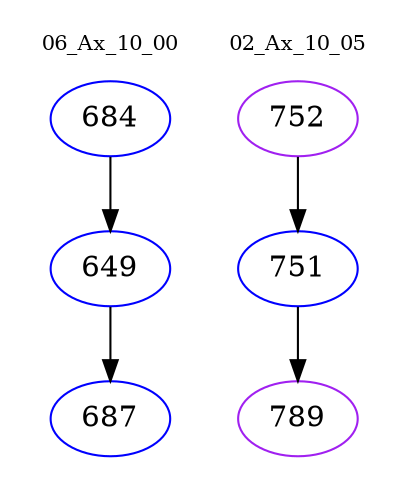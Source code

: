 digraph{
subgraph cluster_0 {
color = white
label = "06_Ax_10_00";
fontsize=10;
T0_684 [label="684", color="blue"]
T0_684 -> T0_649 [color="black"]
T0_649 [label="649", color="blue"]
T0_649 -> T0_687 [color="black"]
T0_687 [label="687", color="blue"]
}
subgraph cluster_1 {
color = white
label = "02_Ax_10_05";
fontsize=10;
T1_752 [label="752", color="purple"]
T1_752 -> T1_751 [color="black"]
T1_751 [label="751", color="blue"]
T1_751 -> T1_789 [color="black"]
T1_789 [label="789", color="purple"]
}
}
